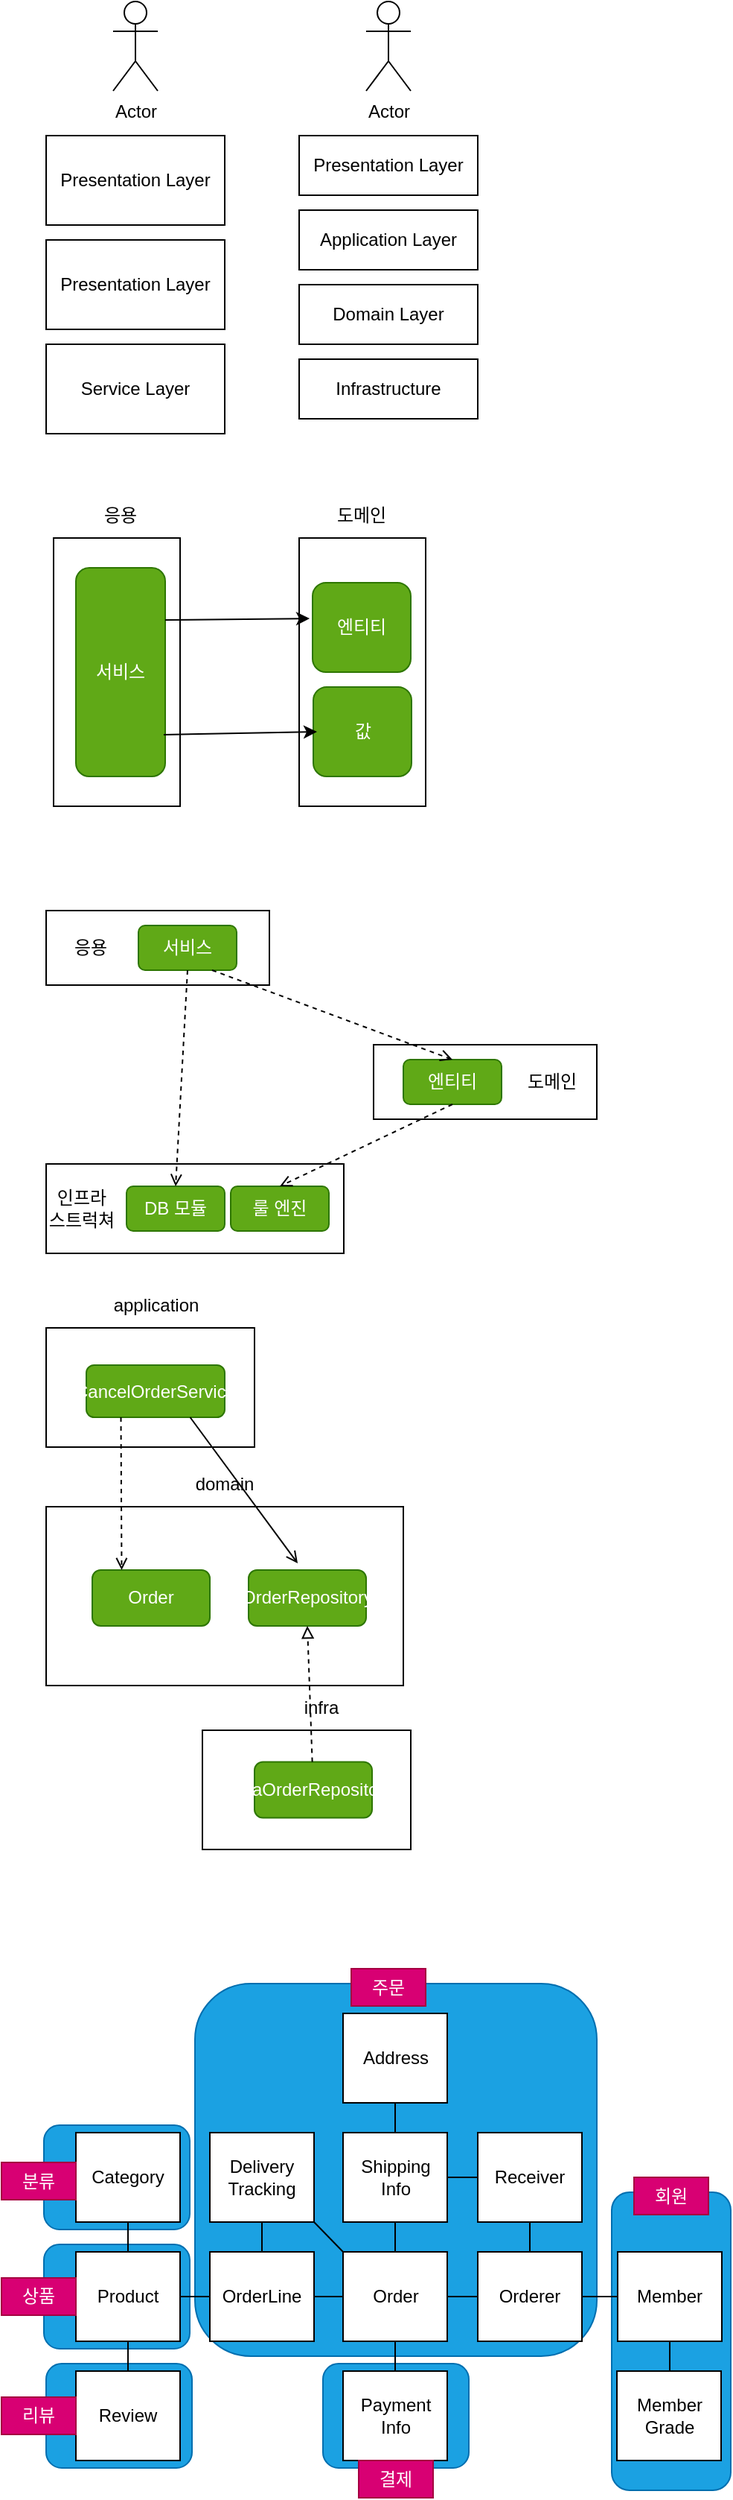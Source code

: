 <mxfile version="21.3.5" type="github">
  <diagram name="페이지-1" id="Y4-RYcunbu9aRbEV_naR">
    <mxGraphModel dx="748" dy="693" grid="1" gridSize="10" guides="1" tooltips="1" connect="1" arrows="1" fold="1" page="1" pageScale="1" pageWidth="827" pageHeight="1169" math="0" shadow="0">
      <root>
        <mxCell id="0" />
        <mxCell id="1" parent="0" />
        <mxCell id="_smx-A8lJI-glC0TWi5C-74" value="" style="rounded=1;whiteSpace=wrap;html=1;fillColor=#1ba1e2;fontColor=#ffffff;strokeColor=#006EAF;" vertex="1" parent="1">
          <mxGeometry x="50" y="1625" width="98" height="70" as="geometry" />
        </mxCell>
        <mxCell id="_smx-A8lJI-glC0TWi5C-73" value="" style="rounded=1;whiteSpace=wrap;html=1;fillColor=#1ba1e2;fontColor=#ffffff;strokeColor=#006EAF;" vertex="1" parent="1">
          <mxGeometry x="48.5" y="1545" width="98" height="70" as="geometry" />
        </mxCell>
        <mxCell id="_smx-A8lJI-glC0TWi5C-72" value="" style="rounded=1;whiteSpace=wrap;html=1;fillColor=#1ba1e2;fontColor=#ffffff;strokeColor=#006EAF;" vertex="1" parent="1">
          <mxGeometry x="48.5" y="1465" width="98" height="70" as="geometry" />
        </mxCell>
        <mxCell id="_smx-A8lJI-glC0TWi5C-71" value="" style="rounded=1;whiteSpace=wrap;html=1;fillColor=#1ba1e2;fontColor=#ffffff;strokeColor=#006EAF;" vertex="1" parent="1">
          <mxGeometry x="236" y="1625" width="98" height="70" as="geometry" />
        </mxCell>
        <mxCell id="_smx-A8lJI-glC0TWi5C-70" value="" style="rounded=1;whiteSpace=wrap;html=1;fillColor=#1ba1e2;fontColor=#ffffff;strokeColor=#006EAF;" vertex="1" parent="1">
          <mxGeometry x="430" y="1510" width="80" height="200" as="geometry" />
        </mxCell>
        <mxCell id="QpR7jnTuusSYjtvRaTHo-1" value="Presentation Layer" style="rounded=0;whiteSpace=wrap;html=1;" parent="1" vertex="1">
          <mxGeometry x="50" y="130" width="120" height="60" as="geometry" />
        </mxCell>
        <mxCell id="QpR7jnTuusSYjtvRaTHo-2" value="Presentation Layer" style="rounded=0;whiteSpace=wrap;html=1;" parent="1" vertex="1">
          <mxGeometry x="50" y="200" width="120" height="60" as="geometry" />
        </mxCell>
        <mxCell id="QpR7jnTuusSYjtvRaTHo-3" value="Service Layer" style="rounded=0;whiteSpace=wrap;html=1;" parent="1" vertex="1">
          <mxGeometry x="50" y="270" width="120" height="60" as="geometry" />
        </mxCell>
        <mxCell id="QpR7jnTuusSYjtvRaTHo-5" value="Actor" style="shape=umlActor;verticalLabelPosition=bottom;verticalAlign=top;html=1;outlineConnect=0;" parent="1" vertex="1">
          <mxGeometry x="95" y="40" width="30" height="60" as="geometry" />
        </mxCell>
        <mxCell id="QpR7jnTuusSYjtvRaTHo-8" value="Presentation Layer" style="rounded=0;whiteSpace=wrap;html=1;" parent="1" vertex="1">
          <mxGeometry x="220" y="130" width="120" height="40" as="geometry" />
        </mxCell>
        <mxCell id="QpR7jnTuusSYjtvRaTHo-9" value="Application Layer" style="rounded=0;whiteSpace=wrap;html=1;" parent="1" vertex="1">
          <mxGeometry x="220" y="180" width="120" height="40" as="geometry" />
        </mxCell>
        <mxCell id="QpR7jnTuusSYjtvRaTHo-10" value="Domain Layer" style="rounded=0;whiteSpace=wrap;html=1;" parent="1" vertex="1">
          <mxGeometry x="220" y="230" width="120" height="40" as="geometry" />
        </mxCell>
        <mxCell id="QpR7jnTuusSYjtvRaTHo-12" value="Actor" style="shape=umlActor;verticalLabelPosition=bottom;verticalAlign=top;html=1;outlineConnect=0;" parent="1" vertex="1">
          <mxGeometry x="265" y="40" width="30" height="60" as="geometry" />
        </mxCell>
        <mxCell id="QpR7jnTuusSYjtvRaTHo-13" value="Infrastructure" style="rounded=0;whiteSpace=wrap;html=1;" parent="1" vertex="1">
          <mxGeometry x="220" y="280" width="120" height="40" as="geometry" />
        </mxCell>
        <mxCell id="_smx-A8lJI-glC0TWi5C-1" value="" style="rounded=0;whiteSpace=wrap;html=1;" vertex="1" parent="1">
          <mxGeometry x="55" y="400" width="85" height="180" as="geometry" />
        </mxCell>
        <mxCell id="_smx-A8lJI-glC0TWi5C-2" value="" style="rounded=0;whiteSpace=wrap;html=1;" vertex="1" parent="1">
          <mxGeometry x="220" y="400" width="85" height="180" as="geometry" />
        </mxCell>
        <mxCell id="_smx-A8lJI-glC0TWi5C-3" value="서비스" style="rounded=1;whiteSpace=wrap;html=1;fillColor=#60a917;fontColor=#ffffff;strokeColor=#2D7600;" vertex="1" parent="1">
          <mxGeometry x="70" y="420" width="60" height="140" as="geometry" />
        </mxCell>
        <mxCell id="_smx-A8lJI-glC0TWi5C-4" value="엔티티" style="rounded=1;whiteSpace=wrap;html=1;fillColor=#60a917;fontColor=#ffffff;strokeColor=#2D7600;" vertex="1" parent="1">
          <mxGeometry x="229" y="430" width="66" height="60" as="geometry" />
        </mxCell>
        <mxCell id="_smx-A8lJI-glC0TWi5C-5" value="값" style="rounded=1;whiteSpace=wrap;html=1;fillColor=#60a917;fontColor=#ffffff;strokeColor=#2D7600;" vertex="1" parent="1">
          <mxGeometry x="229.5" y="500" width="66" height="60" as="geometry" />
        </mxCell>
        <mxCell id="_smx-A8lJI-glC0TWi5C-6" value="응용" style="text;html=1;strokeColor=none;fillColor=none;align=center;verticalAlign=middle;whiteSpace=wrap;rounded=0;" vertex="1" parent="1">
          <mxGeometry x="70" y="370" width="60" height="30" as="geometry" />
        </mxCell>
        <mxCell id="_smx-A8lJI-glC0TWi5C-7" value="도메인" style="text;html=1;strokeColor=none;fillColor=none;align=center;verticalAlign=middle;whiteSpace=wrap;rounded=0;" vertex="1" parent="1">
          <mxGeometry x="232" y="370" width="60" height="30" as="geometry" />
        </mxCell>
        <mxCell id="_smx-A8lJI-glC0TWi5C-8" value="" style="endArrow=classic;html=1;rounded=0;exitX=1;exitY=0.25;exitDx=0;exitDy=0;entryX=-0.03;entryY=0.4;entryDx=0;entryDy=0;entryPerimeter=0;" edge="1" parent="1" source="_smx-A8lJI-glC0TWi5C-3" target="_smx-A8lJI-glC0TWi5C-4">
          <mxGeometry width="50" height="50" relative="1" as="geometry">
            <mxPoint x="360" y="420" as="sourcePoint" />
            <mxPoint x="410" y="370" as="targetPoint" />
          </mxGeometry>
        </mxCell>
        <mxCell id="_smx-A8lJI-glC0TWi5C-9" value="" style="endArrow=classic;html=1;rounded=0;exitX=0.983;exitY=0.8;exitDx=0;exitDy=0;entryX=-0.03;entryY=0.4;entryDx=0;entryDy=0;entryPerimeter=0;exitPerimeter=0;" edge="1" parent="1" source="_smx-A8lJI-glC0TWi5C-3">
          <mxGeometry width="50" height="50" relative="1" as="geometry">
            <mxPoint x="135" y="531" as="sourcePoint" />
            <mxPoint x="232" y="530" as="targetPoint" />
          </mxGeometry>
        </mxCell>
        <mxCell id="_smx-A8lJI-glC0TWi5C-10" value="" style="rounded=0;whiteSpace=wrap;html=1;" vertex="1" parent="1">
          <mxGeometry x="50" y="650" width="150" height="50" as="geometry" />
        </mxCell>
        <mxCell id="_smx-A8lJI-glC0TWi5C-11" value="" style="rounded=0;whiteSpace=wrap;html=1;" vertex="1" parent="1">
          <mxGeometry x="270" y="740" width="150" height="50" as="geometry" />
        </mxCell>
        <mxCell id="_smx-A8lJI-glC0TWi5C-12" value="" style="rounded=0;whiteSpace=wrap;html=1;" vertex="1" parent="1">
          <mxGeometry x="50" y="820" width="200" height="60" as="geometry" />
        </mxCell>
        <mxCell id="_smx-A8lJI-glC0TWi5C-13" value="서비스" style="rounded=1;whiteSpace=wrap;html=1;fillColor=#60a917;fontColor=#ffffff;strokeColor=#2D7600;" vertex="1" parent="1">
          <mxGeometry x="112" y="660" width="66" height="30" as="geometry" />
        </mxCell>
        <mxCell id="_smx-A8lJI-glC0TWi5C-14" value="엔티티" style="rounded=1;whiteSpace=wrap;html=1;fillColor=#60a917;fontColor=#ffffff;strokeColor=#2D7600;" vertex="1" parent="1">
          <mxGeometry x="290" y="750" width="66" height="30" as="geometry" />
        </mxCell>
        <mxCell id="_smx-A8lJI-glC0TWi5C-15" value="DB 모듈" style="rounded=1;whiteSpace=wrap;html=1;fillColor=#60a917;fontColor=#ffffff;strokeColor=#2D7600;" vertex="1" parent="1">
          <mxGeometry x="104" y="835" width="66" height="30" as="geometry" />
        </mxCell>
        <mxCell id="_smx-A8lJI-glC0TWi5C-16" value="룰 엔진" style="rounded=1;whiteSpace=wrap;html=1;fillColor=#60a917;fontColor=#ffffff;strokeColor=#2D7600;" vertex="1" parent="1">
          <mxGeometry x="174" y="835" width="66" height="30" as="geometry" />
        </mxCell>
        <mxCell id="_smx-A8lJI-glC0TWi5C-17" value="응용" style="text;html=1;strokeColor=none;fillColor=none;align=center;verticalAlign=middle;whiteSpace=wrap;rounded=0;" vertex="1" parent="1">
          <mxGeometry x="50" y="660" width="60" height="30" as="geometry" />
        </mxCell>
        <mxCell id="_smx-A8lJI-glC0TWi5C-18" value="도메인" style="text;html=1;strokeColor=none;fillColor=none;align=center;verticalAlign=middle;whiteSpace=wrap;rounded=0;" vertex="1" parent="1">
          <mxGeometry x="360" y="750" width="60" height="30" as="geometry" />
        </mxCell>
        <mxCell id="_smx-A8lJI-glC0TWi5C-19" value="인프라&lt;br&gt;스트럭쳐" style="text;html=1;strokeColor=none;fillColor=none;align=center;verticalAlign=middle;whiteSpace=wrap;rounded=0;" vertex="1" parent="1">
          <mxGeometry x="44" y="835" width="60" height="30" as="geometry" />
        </mxCell>
        <mxCell id="_smx-A8lJI-glC0TWi5C-20" value="" style="endArrow=open;html=1;rounded=0;entryX=0.5;entryY=0;entryDx=0;entryDy=0;exitX=0.5;exitY=1;exitDx=0;exitDy=0;dashed=1;endFill=0;" edge="1" parent="1" source="_smx-A8lJI-glC0TWi5C-13" target="_smx-A8lJI-glC0TWi5C-15">
          <mxGeometry width="50" height="50" relative="1" as="geometry">
            <mxPoint x="360" y="670" as="sourcePoint" />
            <mxPoint x="410" y="620" as="targetPoint" />
          </mxGeometry>
        </mxCell>
        <mxCell id="_smx-A8lJI-glC0TWi5C-21" value="" style="endArrow=open;html=1;rounded=0;entryX=0.5;entryY=0;entryDx=0;entryDy=0;exitX=0.75;exitY=1;exitDx=0;exitDy=0;dashed=1;endFill=0;" edge="1" parent="1" source="_smx-A8lJI-glC0TWi5C-13" target="_smx-A8lJI-glC0TWi5C-14">
          <mxGeometry width="50" height="50" relative="1" as="geometry">
            <mxPoint x="155" y="700" as="sourcePoint" />
            <mxPoint x="147" y="845" as="targetPoint" />
          </mxGeometry>
        </mxCell>
        <mxCell id="_smx-A8lJI-glC0TWi5C-22" value="" style="endArrow=open;html=1;rounded=0;entryX=0.5;entryY=0;entryDx=0;entryDy=0;exitX=0.5;exitY=1;exitDx=0;exitDy=0;dashed=1;endFill=0;" edge="1" parent="1" source="_smx-A8lJI-glC0TWi5C-14" target="_smx-A8lJI-glC0TWi5C-16">
          <mxGeometry width="50" height="50" relative="1" as="geometry">
            <mxPoint x="172" y="700" as="sourcePoint" />
            <mxPoint x="333" y="760" as="targetPoint" />
          </mxGeometry>
        </mxCell>
        <mxCell id="_smx-A8lJI-glC0TWi5C-23" value="" style="rounded=0;whiteSpace=wrap;html=1;" vertex="1" parent="1">
          <mxGeometry x="50" y="930" width="140" height="80" as="geometry" />
        </mxCell>
        <mxCell id="_smx-A8lJI-glC0TWi5C-24" value="" style="rounded=0;whiteSpace=wrap;html=1;" vertex="1" parent="1">
          <mxGeometry x="50" y="1050" width="240" height="120" as="geometry" />
        </mxCell>
        <mxCell id="_smx-A8lJI-glC0TWi5C-25" value="" style="rounded=0;whiteSpace=wrap;html=1;" vertex="1" parent="1">
          <mxGeometry x="155" y="1200" width="140" height="80" as="geometry" />
        </mxCell>
        <mxCell id="_smx-A8lJI-glC0TWi5C-26" value="CancelOrderService" style="rounded=1;whiteSpace=wrap;html=1;fillColor=#60a917;fontColor=#ffffff;strokeColor=#2D7600;" vertex="1" parent="1">
          <mxGeometry x="77" y="955" width="93" height="35" as="geometry" />
        </mxCell>
        <mxCell id="_smx-A8lJI-glC0TWi5C-27" value="Order" style="rounded=1;whiteSpace=wrap;html=1;fillColor=#60a917;fontColor=#ffffff;strokeColor=#2D7600;" vertex="1" parent="1">
          <mxGeometry x="81" y="1092.5" width="79" height="37.5" as="geometry" />
        </mxCell>
        <mxCell id="_smx-A8lJI-glC0TWi5C-28" value="OrderRepository" style="rounded=1;whiteSpace=wrap;html=1;fillColor=#60a917;fontColor=#ffffff;strokeColor=#2D7600;" vertex="1" parent="1">
          <mxGeometry x="186" y="1092.5" width="79" height="37.5" as="geometry" />
        </mxCell>
        <mxCell id="_smx-A8lJI-glC0TWi5C-29" value="JpaOrderRepository" style="rounded=1;whiteSpace=wrap;html=1;fillColor=#60a917;fontColor=#ffffff;strokeColor=#2D7600;" vertex="1" parent="1">
          <mxGeometry x="190" y="1221.25" width="79" height="37.5" as="geometry" />
        </mxCell>
        <mxCell id="_smx-A8lJI-glC0TWi5C-30" value="application" style="text;html=1;strokeColor=none;fillColor=none;align=center;verticalAlign=middle;whiteSpace=wrap;rounded=0;" vertex="1" parent="1">
          <mxGeometry x="93.5" y="900" width="60" height="30" as="geometry" />
        </mxCell>
        <mxCell id="_smx-A8lJI-glC0TWi5C-69" value="" style="rounded=1;whiteSpace=wrap;html=1;fillColor=#1ba1e2;fontColor=#ffffff;strokeColor=#006EAF;" vertex="1" parent="1">
          <mxGeometry x="150" y="1370" width="270" height="250" as="geometry" />
        </mxCell>
        <mxCell id="_smx-A8lJI-glC0TWi5C-31" value="domain" style="text;html=1;strokeColor=none;fillColor=none;align=center;verticalAlign=middle;whiteSpace=wrap;rounded=0;" vertex="1" parent="1">
          <mxGeometry x="140" y="1020" width="60" height="30" as="geometry" />
        </mxCell>
        <mxCell id="_smx-A8lJI-glC0TWi5C-32" value="infra" style="text;html=1;strokeColor=none;fillColor=none;align=center;verticalAlign=middle;whiteSpace=wrap;rounded=0;" vertex="1" parent="1">
          <mxGeometry x="205" y="1170" width="60" height="30" as="geometry" />
        </mxCell>
        <mxCell id="_smx-A8lJI-glC0TWi5C-33" value="" style="endArrow=open;html=1;rounded=0;entryX=0.25;entryY=0;entryDx=0;entryDy=0;exitX=0.25;exitY=1;exitDx=0;exitDy=0;dashed=1;endFill=0;" edge="1" parent="1" source="_smx-A8lJI-glC0TWi5C-26" target="_smx-A8lJI-glC0TWi5C-27">
          <mxGeometry width="50" height="50" relative="1" as="geometry">
            <mxPoint x="420" y="1025" as="sourcePoint" />
            <mxPoint x="412" y="1170" as="targetPoint" />
          </mxGeometry>
        </mxCell>
        <mxCell id="_smx-A8lJI-glC0TWi5C-34" value="" style="endArrow=open;html=1;rounded=0;entryX=0.418;entryY=-0.12;entryDx=0;entryDy=0;exitX=0.75;exitY=1;exitDx=0;exitDy=0;entryPerimeter=0;endFill=0;" edge="1" parent="1" source="_smx-A8lJI-glC0TWi5C-26" target="_smx-A8lJI-glC0TWi5C-28">
          <mxGeometry width="50" height="50" relative="1" as="geometry">
            <mxPoint x="110" y="1000" as="sourcePoint" />
            <mxPoint x="111" y="1103" as="targetPoint" />
          </mxGeometry>
        </mxCell>
        <mxCell id="_smx-A8lJI-glC0TWi5C-35" value="" style="endArrow=block;html=1;rounded=0;endFill=0;entryX=0.5;entryY=1;entryDx=0;entryDy=0;dashed=1;" edge="1" parent="1" source="_smx-A8lJI-glC0TWi5C-29" target="_smx-A8lJI-glC0TWi5C-28">
          <mxGeometry width="50" height="50" relative="1" as="geometry">
            <mxPoint x="157" y="1000" as="sourcePoint" />
            <mxPoint x="360" y="1140" as="targetPoint" />
          </mxGeometry>
        </mxCell>
        <mxCell id="_smx-A8lJI-glC0TWi5C-52" style="edgeStyle=orthogonalEdgeStyle;rounded=0;orthogonalLoop=1;jettySize=auto;html=1;endArrow=none;endFill=0;" edge="1" parent="1" source="_smx-A8lJI-glC0TWi5C-36" target="_smx-A8lJI-glC0TWi5C-37">
          <mxGeometry relative="1" as="geometry" />
        </mxCell>
        <mxCell id="_smx-A8lJI-glC0TWi5C-36" value="Category" style="rounded=0;whiteSpace=wrap;html=1;" vertex="1" parent="1">
          <mxGeometry x="70" y="1470" width="70" height="60" as="geometry" />
        </mxCell>
        <mxCell id="_smx-A8lJI-glC0TWi5C-53" style="edgeStyle=orthogonalEdgeStyle;rounded=0;orthogonalLoop=1;jettySize=auto;html=1;endArrow=none;endFill=0;" edge="1" parent="1" source="_smx-A8lJI-glC0TWi5C-37" target="_smx-A8lJI-glC0TWi5C-38">
          <mxGeometry relative="1" as="geometry" />
        </mxCell>
        <mxCell id="_smx-A8lJI-glC0TWi5C-63" style="edgeStyle=orthogonalEdgeStyle;rounded=0;orthogonalLoop=1;jettySize=auto;html=1;endArrow=none;endFill=0;" edge="1" parent="1" source="_smx-A8lJI-glC0TWi5C-37" target="_smx-A8lJI-glC0TWi5C-40">
          <mxGeometry relative="1" as="geometry" />
        </mxCell>
        <mxCell id="_smx-A8lJI-glC0TWi5C-37" value="Product" style="rounded=0;whiteSpace=wrap;html=1;" vertex="1" parent="1">
          <mxGeometry x="70" y="1550" width="70" height="60" as="geometry" />
        </mxCell>
        <mxCell id="_smx-A8lJI-glC0TWi5C-38" value="Review" style="rounded=0;whiteSpace=wrap;html=1;" vertex="1" parent="1">
          <mxGeometry x="70" y="1630" width="70" height="60" as="geometry" />
        </mxCell>
        <mxCell id="_smx-A8lJI-glC0TWi5C-64" style="edgeStyle=orthogonalEdgeStyle;rounded=0;orthogonalLoop=1;jettySize=auto;html=1;endArrow=none;endFill=0;" edge="1" parent="1" source="_smx-A8lJI-glC0TWi5C-40" target="_smx-A8lJI-glC0TWi5C-43">
          <mxGeometry relative="1" as="geometry" />
        </mxCell>
        <mxCell id="_smx-A8lJI-glC0TWi5C-40" value="OrderLine" style="rounded=0;whiteSpace=wrap;html=1;" vertex="1" parent="1">
          <mxGeometry x="160" y="1550" width="70" height="60" as="geometry" />
        </mxCell>
        <mxCell id="_smx-A8lJI-glC0TWi5C-60" style="edgeStyle=orthogonalEdgeStyle;rounded=0;orthogonalLoop=1;jettySize=auto;html=1;endArrow=none;endFill=0;" edge="1" parent="1" source="_smx-A8lJI-glC0TWi5C-41" target="_smx-A8lJI-glC0TWi5C-40">
          <mxGeometry relative="1" as="geometry" />
        </mxCell>
        <mxCell id="_smx-A8lJI-glC0TWi5C-61" style="rounded=0;orthogonalLoop=1;jettySize=auto;html=1;entryX=0;entryY=0;entryDx=0;entryDy=0;exitX=1;exitY=1;exitDx=0;exitDy=0;endArrow=none;endFill=0;" edge="1" parent="1" source="_smx-A8lJI-glC0TWi5C-41" target="_smx-A8lJI-glC0TWi5C-43">
          <mxGeometry relative="1" as="geometry" />
        </mxCell>
        <mxCell id="_smx-A8lJI-glC0TWi5C-41" value="Delivery&lt;br&gt;Tracking" style="rounded=0;whiteSpace=wrap;html=1;" vertex="1" parent="1">
          <mxGeometry x="160" y="1470" width="70" height="60" as="geometry" />
        </mxCell>
        <mxCell id="_smx-A8lJI-glC0TWi5C-57" style="edgeStyle=orthogonalEdgeStyle;rounded=0;orthogonalLoop=1;jettySize=auto;html=1;entryX=0;entryY=0.5;entryDx=0;entryDy=0;endArrow=none;endFill=0;" edge="1" parent="1" source="_smx-A8lJI-glC0TWi5C-42" target="_smx-A8lJI-glC0TWi5C-46">
          <mxGeometry relative="1" as="geometry" />
        </mxCell>
        <mxCell id="_smx-A8lJI-glC0TWi5C-58" style="edgeStyle=orthogonalEdgeStyle;rounded=0;orthogonalLoop=1;jettySize=auto;html=1;entryX=0.5;entryY=0;entryDx=0;entryDy=0;endArrow=none;endFill=0;" edge="1" parent="1" source="_smx-A8lJI-glC0TWi5C-42" target="_smx-A8lJI-glC0TWi5C-43">
          <mxGeometry relative="1" as="geometry" />
        </mxCell>
        <mxCell id="_smx-A8lJI-glC0TWi5C-42" value="Shipping&lt;br&gt;Info" style="rounded=0;whiteSpace=wrap;html=1;" vertex="1" parent="1">
          <mxGeometry x="249.5" y="1470" width="70" height="60" as="geometry" />
        </mxCell>
        <mxCell id="_smx-A8lJI-glC0TWi5C-54" style="edgeStyle=orthogonalEdgeStyle;rounded=0;orthogonalLoop=1;jettySize=auto;html=1;endArrow=none;endFill=0;" edge="1" parent="1" source="_smx-A8lJI-glC0TWi5C-43" target="_smx-A8lJI-glC0TWi5C-44">
          <mxGeometry relative="1" as="geometry" />
        </mxCell>
        <mxCell id="_smx-A8lJI-glC0TWi5C-55" style="edgeStyle=orthogonalEdgeStyle;rounded=0;orthogonalLoop=1;jettySize=auto;html=1;entryX=0;entryY=0.5;entryDx=0;entryDy=0;endArrow=none;endFill=0;" edge="1" parent="1" source="_smx-A8lJI-glC0TWi5C-43" target="_smx-A8lJI-glC0TWi5C-47">
          <mxGeometry relative="1" as="geometry" />
        </mxCell>
        <mxCell id="_smx-A8lJI-glC0TWi5C-43" value="Order" style="rounded=0;whiteSpace=wrap;html=1;" vertex="1" parent="1">
          <mxGeometry x="249.5" y="1550" width="70" height="60" as="geometry" />
        </mxCell>
        <mxCell id="_smx-A8lJI-glC0TWi5C-44" value="Payment&lt;br&gt;Info" style="rounded=0;whiteSpace=wrap;html=1;" vertex="1" parent="1">
          <mxGeometry x="249.5" y="1630" width="70" height="60" as="geometry" />
        </mxCell>
        <mxCell id="_smx-A8lJI-glC0TWi5C-59" style="edgeStyle=orthogonalEdgeStyle;rounded=0;orthogonalLoop=1;jettySize=auto;html=1;entryX=0.5;entryY=0;entryDx=0;entryDy=0;endArrow=none;endFill=0;" edge="1" parent="1" source="_smx-A8lJI-glC0TWi5C-45" target="_smx-A8lJI-glC0TWi5C-42">
          <mxGeometry relative="1" as="geometry" />
        </mxCell>
        <mxCell id="_smx-A8lJI-glC0TWi5C-45" value="Address" style="rounded=0;whiteSpace=wrap;html=1;" vertex="1" parent="1">
          <mxGeometry x="249.5" y="1390" width="70" height="60" as="geometry" />
        </mxCell>
        <mxCell id="_smx-A8lJI-glC0TWi5C-56" style="edgeStyle=orthogonalEdgeStyle;rounded=0;orthogonalLoop=1;jettySize=auto;html=1;entryX=0.5;entryY=0;entryDx=0;entryDy=0;endArrow=none;endFill=0;" edge="1" parent="1" source="_smx-A8lJI-glC0TWi5C-46" target="_smx-A8lJI-glC0TWi5C-47">
          <mxGeometry relative="1" as="geometry" />
        </mxCell>
        <mxCell id="_smx-A8lJI-glC0TWi5C-46" value="Receiver" style="rounded=0;whiteSpace=wrap;html=1;" vertex="1" parent="1">
          <mxGeometry x="340" y="1470" width="70" height="60" as="geometry" />
        </mxCell>
        <mxCell id="_smx-A8lJI-glC0TWi5C-65" style="edgeStyle=orthogonalEdgeStyle;rounded=0;orthogonalLoop=1;jettySize=auto;html=1;entryX=0;entryY=0.5;entryDx=0;entryDy=0;endArrow=none;endFill=0;" edge="1" parent="1" source="_smx-A8lJI-glC0TWi5C-47" target="_smx-A8lJI-glC0TWi5C-48">
          <mxGeometry relative="1" as="geometry" />
        </mxCell>
        <mxCell id="_smx-A8lJI-glC0TWi5C-47" value="Orderer" style="rounded=0;whiteSpace=wrap;html=1;" vertex="1" parent="1">
          <mxGeometry x="340" y="1550" width="70" height="60" as="geometry" />
        </mxCell>
        <mxCell id="_smx-A8lJI-glC0TWi5C-66" style="edgeStyle=orthogonalEdgeStyle;rounded=0;orthogonalLoop=1;jettySize=auto;html=1;entryX=0.5;entryY=0;entryDx=0;entryDy=0;endArrow=none;endFill=0;" edge="1" parent="1" source="_smx-A8lJI-glC0TWi5C-48" target="_smx-A8lJI-glC0TWi5C-49">
          <mxGeometry relative="1" as="geometry" />
        </mxCell>
        <mxCell id="_smx-A8lJI-glC0TWi5C-48" value="Member" style="rounded=0;whiteSpace=wrap;html=1;" vertex="1" parent="1">
          <mxGeometry x="434" y="1550" width="70" height="60" as="geometry" />
        </mxCell>
        <mxCell id="_smx-A8lJI-glC0TWi5C-49" value="Member&lt;br&gt;Grade" style="rounded=0;whiteSpace=wrap;html=1;" vertex="1" parent="1">
          <mxGeometry x="433.5" y="1630" width="70" height="60" as="geometry" />
        </mxCell>
        <mxCell id="_smx-A8lJI-glC0TWi5C-75" value="주문" style="text;html=1;strokeColor=#A50040;fillColor=#d80073;align=center;verticalAlign=middle;whiteSpace=wrap;rounded=0;fontColor=#ffffff;" vertex="1" parent="1">
          <mxGeometry x="255" y="1360" width="50" height="25" as="geometry" />
        </mxCell>
        <mxCell id="_smx-A8lJI-glC0TWi5C-76" value="회원" style="text;html=1;strokeColor=#A50040;fillColor=#d80073;align=center;verticalAlign=middle;whiteSpace=wrap;rounded=0;fontColor=#ffffff;" vertex="1" parent="1">
          <mxGeometry x="445" y="1500" width="50" height="25" as="geometry" />
        </mxCell>
        <mxCell id="_smx-A8lJI-glC0TWi5C-77" value="분류" style="text;html=1;strokeColor=#A50040;fillColor=#d80073;align=center;verticalAlign=middle;whiteSpace=wrap;rounded=0;fontColor=#ffffff;" vertex="1" parent="1">
          <mxGeometry x="20" y="1490" width="50" height="25" as="geometry" />
        </mxCell>
        <mxCell id="_smx-A8lJI-glC0TWi5C-78" value="상품" style="text;html=1;strokeColor=#A50040;fillColor=#d80073;align=center;verticalAlign=middle;whiteSpace=wrap;rounded=0;fontColor=#ffffff;" vertex="1" parent="1">
          <mxGeometry x="20" y="1567.5" width="50" height="25" as="geometry" />
        </mxCell>
        <mxCell id="_smx-A8lJI-glC0TWi5C-80" value="리뷰" style="text;html=1;strokeColor=#A50040;fillColor=#d80073;align=center;verticalAlign=middle;whiteSpace=wrap;rounded=0;fontColor=#ffffff;" vertex="1" parent="1">
          <mxGeometry x="20" y="1647.5" width="50" height="25" as="geometry" />
        </mxCell>
        <mxCell id="_smx-A8lJI-glC0TWi5C-81" value="결제" style="text;html=1;strokeColor=#A50040;fillColor=#d80073;align=center;verticalAlign=middle;whiteSpace=wrap;rounded=0;fontColor=#ffffff;" vertex="1" parent="1">
          <mxGeometry x="260" y="1690" width="50" height="25" as="geometry" />
        </mxCell>
      </root>
    </mxGraphModel>
  </diagram>
</mxfile>
